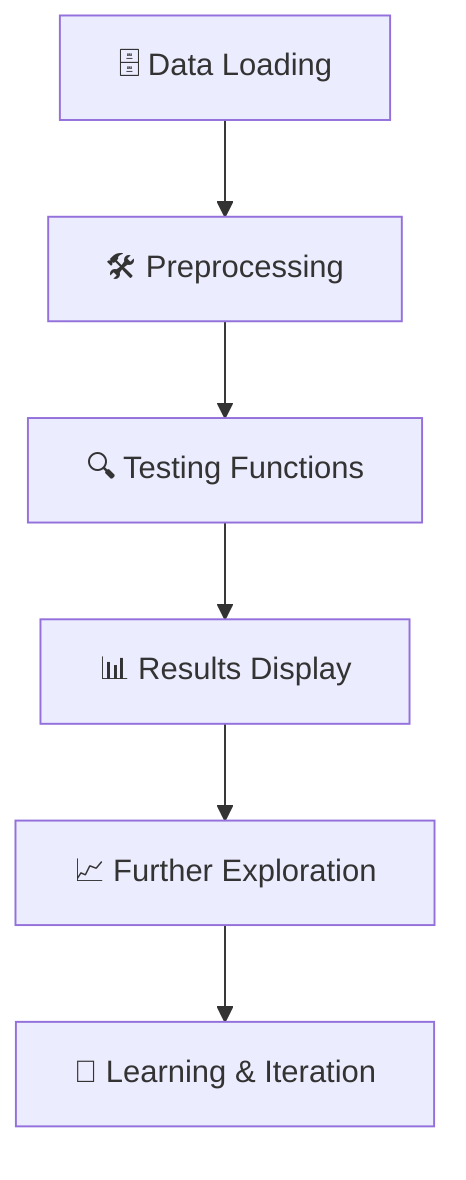 flowchart TD
    A["🗄️ Data Loading"] --> B["🛠️ Preprocessing"]
    B --> C["🔍 Testing Functions"]
    C --> D["📊 Results Display"]
    D --> E["📈 Further Exploration"]
    E --> F["🧠 Learning & Iteration"]
